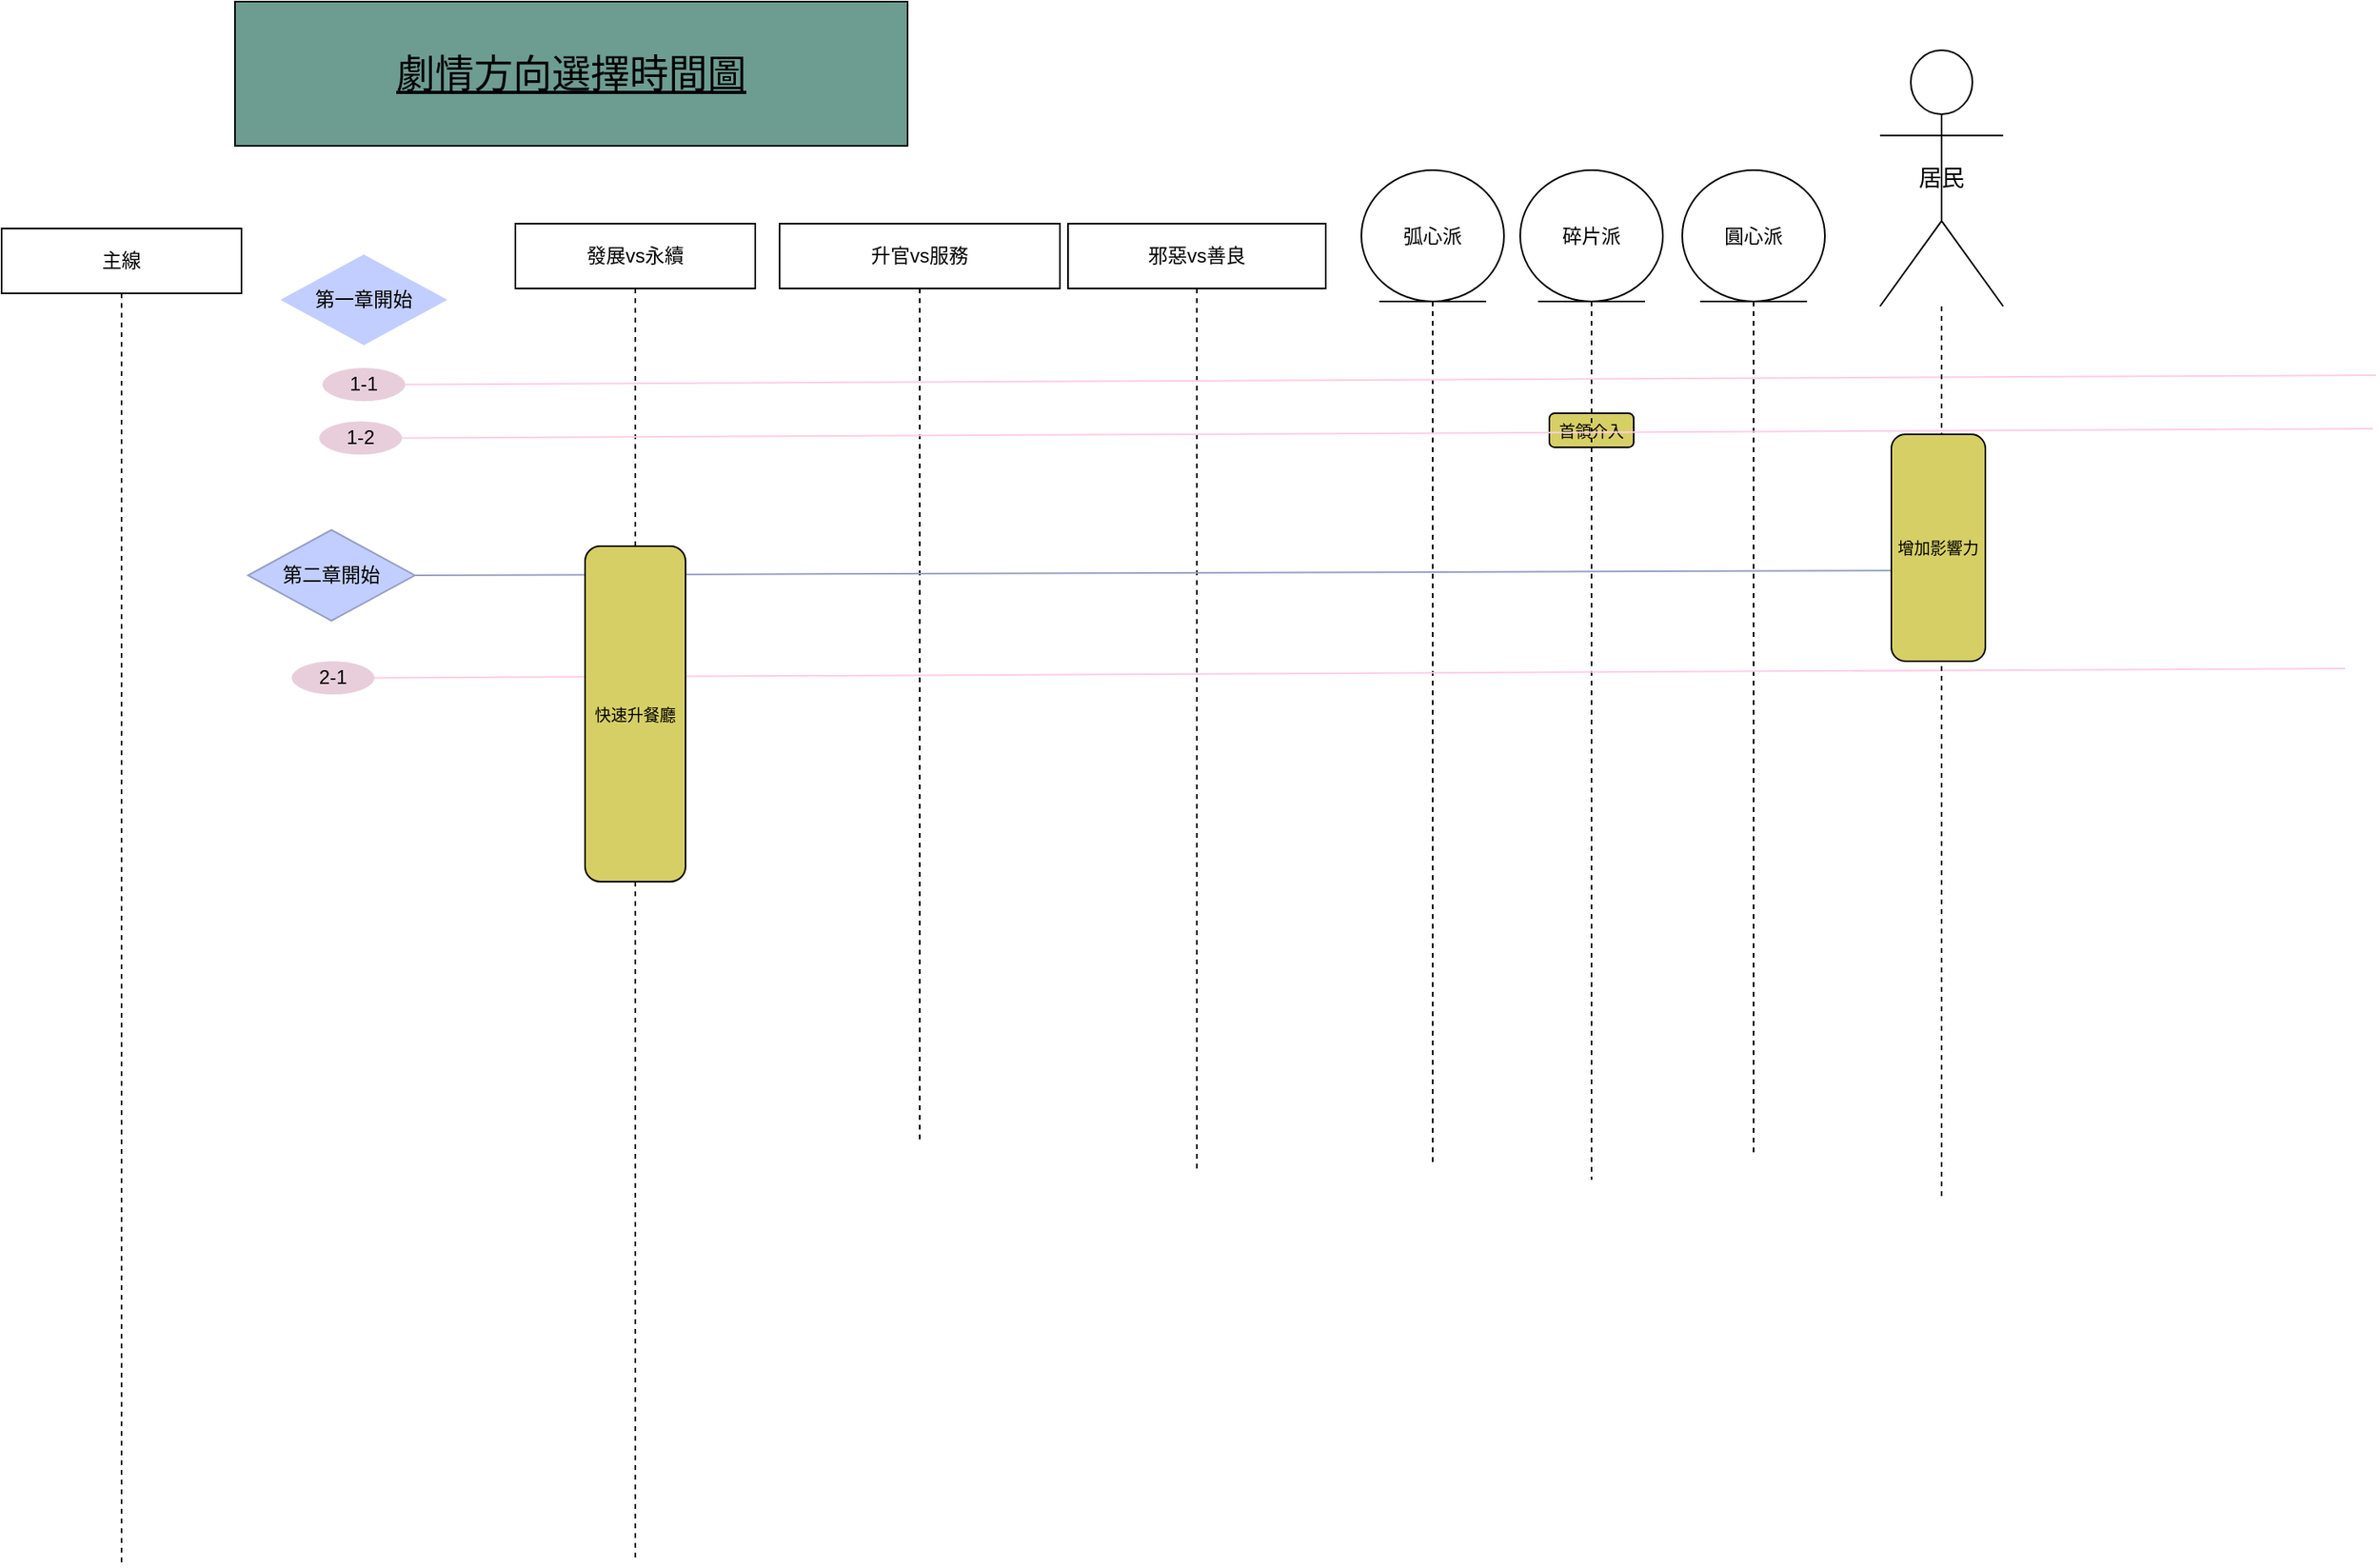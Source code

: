 <mxfile version="25.0.3" pages="2">
  <diagram name="劇情發展結構" id="pUmAYFhH8gX9ZdCoPKHY">
    <mxGraphModel dx="2499" dy="786" grid="0" gridSize="10" guides="1" tooltips="1" connect="1" arrows="1" fold="1" page="1" pageScale="1" pageWidth="827" pageHeight="1169" math="0" shadow="0">
      <root>
        <mxCell id="0" />
        <mxCell id="1" parent="0" />
        <mxCell id="3y2mPfEz16o8gOErcH9n-1" value="發展vs永續" style="shape=umlLifeline;perimeter=lifelinePerimeter;whiteSpace=wrap;html=1;container=1;dropTarget=0;collapsible=0;recursiveResize=0;outlineConnect=0;portConstraint=eastwest;newEdgeStyle={&quot;curved&quot;:0,&quot;rounded&quot;:0};" parent="1" vertex="1">
          <mxGeometry x="42" y="219" width="148" height="825" as="geometry" />
        </mxCell>
        <mxCell id="3y2mPfEz16o8gOErcH9n-2" value="升官vs服務" style="shape=umlLifeline;perimeter=lifelinePerimeter;whiteSpace=wrap;html=1;container=1;dropTarget=0;collapsible=0;recursiveResize=0;outlineConnect=0;portConstraint=eastwest;newEdgeStyle={&quot;curved&quot;:0,&quot;rounded&quot;:0};" parent="1" vertex="1">
          <mxGeometry x="205" y="219" width="173" height="565" as="geometry" />
        </mxCell>
        <mxCell id="3y2mPfEz16o8gOErcH9n-3" value="邪惡vs善良" style="shape=umlLifeline;perimeter=lifelinePerimeter;whiteSpace=wrap;html=1;container=1;dropTarget=0;collapsible=0;recursiveResize=0;outlineConnect=0;portConstraint=eastwest;newEdgeStyle={&quot;curved&quot;:0,&quot;rounded&quot;:0};" parent="1" vertex="1">
          <mxGeometry x="383" y="219" width="159" height="583" as="geometry" />
        </mxCell>
        <mxCell id="3y2mPfEz16o8gOErcH9n-5" value="&lt;font style=&quot;font-size: 24px;&quot;&gt;&lt;u&gt;劇情方向選擇時間圖&lt;/u&gt;&lt;/font&gt;" style="rounded=0;whiteSpace=wrap;html=1;fillColor=#6D9C91;" parent="1" vertex="1">
          <mxGeometry x="-131" y="82" width="415" height="89" as="geometry" />
        </mxCell>
        <mxCell id="3y2mPfEz16o8gOErcH9n-6" value="弧心派" style="shape=umlLifeline;perimeter=lifelinePerimeter;whiteSpace=wrap;html=1;container=1;dropTarget=0;collapsible=0;recursiveResize=0;outlineConnect=0;portConstraint=eastwest;newEdgeStyle={&quot;curved&quot;:0,&quot;rounded&quot;:0};participant=umlEntity;size=81;" parent="1" vertex="1">
          <mxGeometry x="564" y="186" width="88" height="615" as="geometry" />
        </mxCell>
        <mxCell id="3y2mPfEz16o8gOErcH9n-14" value="&lt;span style=&quot;font-size: 10px;&quot;&gt;首領介入&lt;/span&gt;" style="rounded=1;whiteSpace=wrap;html=1;fillColor=#D6CF65;" parent="1" vertex="1">
          <mxGeometry x="680" y="336" width="52" height="21" as="geometry" />
        </mxCell>
        <mxCell id="3y2mPfEz16o8gOErcH9n-7" value="碎片&lt;span style=&quot;color: rgba(0, 0, 0, 0); font-family: monospace; font-size: 0px; text-align: start; text-wrap-mode: nowrap;&quot;&gt;%3CmxGraphModel%3E%3Croot%3E%3CmxCell%20id%3D%220%22%2F%3E%3CmxCell%20id%3D%221%22%20parent%3D%220%22%2F%3E%3CmxCell%20id%3D%222%22%20value%3D%22%E5%BC%A7%E5%BF%83%E6%B4%BE%22%20style%3D%22shape%3DumlLifeline%3Bperimeter%3DlifelinePerimeter%3BwhiteSpace%3Dwrap%3Bhtml%3D1%3Bcontainer%3D1%3BdropTarget%3D0%3Bcollapsible%3D0%3BrecursiveResize%3D0%3BoutlineConnect%3D0%3BportConstraint%3Deastwest%3BnewEdgeStyle%3D%7B%26quot%3Bcurved%26quot%3B%3A0%2C%26quot%3Brounded%26quot%3B%3A0%7D%3Bparticipant%3DumlEntity%3Bsize%3D81%3B%22%20vertex%3D%221%22%20parent%3D%221%22%3E%3CmxGeometry%20x%3D%22564%22%20y%3D%22186%22%20width%3D%2288%22%20height%3D%22373%22%20as%3D%22geometry%22%2F%3E%3C%2FmxCell%3E%3C%2Froot%3E%3C%2FmxGraphModel%3E&lt;/span&gt;派" style="shape=umlLifeline;perimeter=lifelinePerimeter;whiteSpace=wrap;html=1;container=1;dropTarget=0;collapsible=0;recursiveResize=0;outlineConnect=0;portConstraint=eastwest;newEdgeStyle={&quot;curved&quot;:0,&quot;rounded&quot;:0};participant=umlEntity;size=81;" parent="1" vertex="1">
          <mxGeometry x="662" y="186" width="88" height="623" as="geometry" />
        </mxCell>
        <mxCell id="3y2mPfEz16o8gOErcH9n-26" value="" style="group;strokeColor=none;" parent="1" vertex="1" connectable="0">
          <mxGeometry x="-77" y="308" width="1267" height="20.5" as="geometry" />
        </mxCell>
        <mxCell id="3y2mPfEz16o8gOErcH9n-15" value="1-1" style="ellipse;whiteSpace=wrap;html=1;fillColor=#E8CEDB;strokeColor=none;" parent="3y2mPfEz16o8gOErcH9n-26" vertex="1">
          <mxGeometry width="51" height="20.5" as="geometry" />
        </mxCell>
        <mxCell id="3y2mPfEz16o8gOErcH9n-25" value="" style="endArrow=none;html=1;rounded=0;exitX=1;exitY=0.5;exitDx=0;exitDy=0;strokeColor=#FFCCE6;" parent="3y2mPfEz16o8gOErcH9n-26" source="3y2mPfEz16o8gOErcH9n-15" edge="1">
          <mxGeometry width="50" height="50" relative="1" as="geometry">
            <mxPoint x="636" y="15.5" as="sourcePoint" />
            <mxPoint x="1267" y="4.5" as="targetPoint" />
          </mxGeometry>
        </mxCell>
        <mxCell id="3y2mPfEz16o8gOErcH9n-8" value="圓心派" style="shape=umlLifeline;perimeter=lifelinePerimeter;whiteSpace=wrap;html=1;container=1;dropTarget=0;collapsible=0;recursiveResize=0;outlineConnect=0;portConstraint=eastwest;newEdgeStyle={&quot;curved&quot;:0,&quot;rounded&quot;:0};participant=umlEntity;size=81;" parent="1" vertex="1">
          <mxGeometry x="762" y="186" width="88" height="606" as="geometry" />
        </mxCell>
        <mxCell id="3y2mPfEz16o8gOErcH9n-27" value="" style="group;strokeColor=none;" parent="1" vertex="1" connectable="0">
          <mxGeometry x="-79" y="341" width="1267" height="20.5" as="geometry" />
        </mxCell>
        <mxCell id="3y2mPfEz16o8gOErcH9n-28" value="1-2" style="ellipse;whiteSpace=wrap;html=1;fillColor=#E8CEDB;strokeColor=none;" parent="3y2mPfEz16o8gOErcH9n-27" vertex="1">
          <mxGeometry width="51" height="20.5" as="geometry" />
        </mxCell>
        <mxCell id="3y2mPfEz16o8gOErcH9n-29" value="" style="endArrow=none;html=1;rounded=0;exitX=1;exitY=0.5;exitDx=0;exitDy=0;strokeColor=#FFCCE6;" parent="3y2mPfEz16o8gOErcH9n-27" source="3y2mPfEz16o8gOErcH9n-28" edge="1">
          <mxGeometry width="50" height="50" relative="1" as="geometry">
            <mxPoint x="636" y="15.5" as="sourcePoint" />
            <mxPoint x="1267" y="4.5" as="targetPoint" />
          </mxGeometry>
        </mxCell>
        <mxCell id="3y2mPfEz16o8gOErcH9n-9" value="第一章開始" style="rhombus;whiteSpace=wrap;html=1;fillColor=#C2CEFF;strokeColor=none;" parent="1" vertex="1">
          <mxGeometry x="-103" y="238" width="103" height="56" as="geometry" />
        </mxCell>
        <mxCell id="3y2mPfEz16o8gOErcH9n-12" value="" style="group" parent="1" vertex="1" connectable="0">
          <mxGeometry x="-123" y="408" width="1294" height="110" as="geometry" />
        </mxCell>
        <mxCell id="3y2mPfEz16o8gOErcH9n-10" value="第二章開始" style="rhombus;whiteSpace=wrap;html=1;fillColor=#C2CEFF;strokeColor=#969EC4;" parent="3y2mPfEz16o8gOErcH9n-12" vertex="1">
          <mxGeometry width="103" height="56" as="geometry" />
        </mxCell>
        <mxCell id="3y2mPfEz16o8gOErcH9n-11" value="" style="endArrow=none;html=1;rounded=0;exitX=1;exitY=0.5;exitDx=0;exitDy=0;strokeColor=#969EC4;" parent="3y2mPfEz16o8gOErcH9n-12" source="3y2mPfEz16o8gOErcH9n-10" edge="1">
          <mxGeometry width="50" height="50" relative="1" as="geometry">
            <mxPoint x="414" y="-114" as="sourcePoint" />
            <mxPoint x="1033" y="25" as="targetPoint" />
          </mxGeometry>
        </mxCell>
        <mxCell id="3y2mPfEz16o8gOErcH9n-30" value="" style="group;strokeColor=none;" parent="3y2mPfEz16o8gOErcH9n-12" vertex="1" connectable="0">
          <mxGeometry x="27" y="81" width="1267" height="20.5" as="geometry" />
        </mxCell>
        <mxCell id="3y2mPfEz16o8gOErcH9n-31" value="2-1" style="ellipse;whiteSpace=wrap;html=1;fillColor=#E8CEDB;strokeColor=none;" parent="3y2mPfEz16o8gOErcH9n-30" vertex="1">
          <mxGeometry width="51" height="20.5" as="geometry" />
        </mxCell>
        <mxCell id="3y2mPfEz16o8gOErcH9n-32" value="" style="endArrow=none;html=1;rounded=0;exitX=1;exitY=0.5;exitDx=0;exitDy=0;strokeColor=#FFCCE6;" parent="3y2mPfEz16o8gOErcH9n-30" source="3y2mPfEz16o8gOErcH9n-31" edge="1">
          <mxGeometry width="50" height="50" relative="1" as="geometry">
            <mxPoint x="636" y="15.5" as="sourcePoint" />
            <mxPoint x="1267" y="4.5" as="targetPoint" />
          </mxGeometry>
        </mxCell>
        <mxCell id="3y2mPfEz16o8gOErcH9n-4" value="&lt;font style=&quot;font-size: 10px;&quot;&gt;快速升餐廳&lt;/font&gt;" style="rounded=1;whiteSpace=wrap;html=1;fillColor=#D6CF65;" parent="1" vertex="1">
          <mxGeometry x="85" y="418" width="62" height="207" as="geometry" />
        </mxCell>
        <mxCell id="Bkn2_FGdECiVo18O_pP4-1" value="&lt;font style=&quot;font-size: 14px;&quot;&gt;居民&lt;/font&gt;" style="shape=umlLifeline;perimeter=lifelinePerimeter;whiteSpace=wrap;html=1;container=1;dropTarget=0;collapsible=0;recursiveResize=0;outlineConnect=0;portConstraint=eastwest;newEdgeStyle={&quot;curved&quot;:0,&quot;rounded&quot;:0};participant=umlActor;size=158;" parent="1" vertex="1">
          <mxGeometry x="884" y="112" width="76" height="710" as="geometry" />
        </mxCell>
        <mxCell id="Bkn2_FGdECiVo18O_pP4-2" value="&lt;font style=&quot;font-size: 10px;&quot;&gt;增加影響力&lt;/font&gt;" style="rounded=1;whiteSpace=wrap;html=1;fillColor=#D6CF65;" parent="1" vertex="1">
          <mxGeometry x="891" y="349" width="58" height="140" as="geometry" />
        </mxCell>
        <mxCell id="goCT6qVi3bNucttWQfHG-1" value="主線" style="shape=umlLifeline;perimeter=lifelinePerimeter;whiteSpace=wrap;html=1;container=1;dropTarget=0;collapsible=0;recursiveResize=0;outlineConnect=0;portConstraint=eastwest;newEdgeStyle={&quot;curved&quot;:0,&quot;rounded&quot;:0};" vertex="1" parent="1">
          <mxGeometry x="-275" y="222" width="148" height="825" as="geometry" />
        </mxCell>
      </root>
    </mxGraphModel>
  </diagram>
  <diagram id="IoGfK4IlOOAsiUc2G8W-" name="結局組成分支圖">
    <mxGraphModel dx="2499" dy="1955" grid="0" gridSize="10" guides="1" tooltips="1" connect="1" arrows="1" fold="1" page="1" pageScale="1" pageWidth="827" pageHeight="1169" math="0" shadow="0">
      <root>
        <mxCell id="0" />
        <mxCell id="1" parent="0" />
        <mxCell id="BSz0f0PyC9X5RBA6Yutl-9" style="rounded=0;orthogonalLoop=1;jettySize=auto;html=1;entryX=0;entryY=0.5;entryDx=0;entryDy=0;" parent="1" source="BSz0f0PyC9X5RBA6Yutl-1" target="BSz0f0PyC9X5RBA6Yutl-7" edge="1">
          <mxGeometry relative="1" as="geometry" />
        </mxCell>
        <mxCell id="BSz0f0PyC9X5RBA6Yutl-1" value="第一章" style="strokeWidth=2;html=1;shape=mxgraph.flowchart.start_1;whiteSpace=wrap;" parent="1" vertex="1">
          <mxGeometry x="-232" y="210" width="100" height="60" as="geometry" />
        </mxCell>
        <mxCell id="BSz0f0PyC9X5RBA6Yutl-2" value="&lt;span style=&quot;font-size: 15px; text-align: left;&quot;&gt;變成國王&lt;/span&gt;" style="rounded=1;whiteSpace=wrap;html=1;fillColor=#99CCFF;" parent="1" vertex="1">
          <mxGeometry x="503" y="172" width="120" height="60" as="geometry" />
        </mxCell>
        <mxCell id="BSz0f0PyC9X5RBA6Yutl-3" value="&lt;span style=&quot;white-space: pre;&quot;&gt;&amp;nbsp;&amp;nbsp;&amp;nbsp;&amp;nbsp;&lt;/span&gt;&lt;span style=&quot;white-space: pre;&quot;&gt;&amp;nbsp;&amp;nbsp;&amp;nbsp;&amp;nbsp;&lt;/span&gt;&lt;br&gt;&lt;span style=&quot;white-space: pre;&quot;&gt;&amp;nbsp;&amp;nbsp;&amp;nbsp;&amp;nbsp;&lt;/span&gt;&lt;span style=&quot;white-space: pre;&quot;&gt;&amp;nbsp;&amp;nbsp;&amp;nbsp;&amp;nbsp;&lt;/span&gt;&lt;span style=&quot;white-space: pre;&quot;&gt;&amp;nbsp;&amp;nbsp;&amp;nbsp;&amp;nbsp;&lt;/span&gt;&lt;br&gt;&lt;span style=&quot;white-space: pre;&quot;&gt;&amp;nbsp;&amp;nbsp;&amp;nbsp;&amp;nbsp;&lt;/span&gt;&lt;span style=&quot;white-space: pre;&quot;&gt;&amp;nbsp;&amp;nbsp;&amp;nbsp;&amp;nbsp;&lt;/span&gt;&lt;span style=&quot;white-space: pre;&quot;&gt;&amp;nbsp;&amp;nbsp;&amp;nbsp;&amp;nbsp;&lt;/span&gt;&lt;br&gt;&lt;span style=&quot;white-space: pre;&quot;&gt;&amp;nbsp;&amp;nbsp;&amp;nbsp;&amp;nbsp;&lt;/span&gt;&lt;span style=&quot;white-space: pre;&quot;&gt;&amp;nbsp;&amp;nbsp;&amp;nbsp;&amp;nbsp;&lt;/span&gt;&lt;span style=&quot;white-space: pre;&quot;&gt;&amp;nbsp;&amp;nbsp;&amp;nbsp;&amp;nbsp;&lt;/span&gt;&lt;title&gt;&lt;/title&gt;&lt;br&gt;&lt;span style=&quot;white-space: pre;&quot;&gt;&amp;nbsp;&amp;nbsp;&amp;nbsp;&amp;nbsp;&lt;/span&gt;&lt;span style=&quot;white-space: pre;&quot;&gt;&amp;nbsp;&amp;nbsp;&amp;nbsp;&amp;nbsp;&lt;/span&gt;&lt;span style=&quot;white-space: pre;&quot;&gt;&amp;nbsp;&amp;nbsp;&amp;nbsp;&amp;nbsp;&lt;/span&gt;&lt;br&gt;&lt;span style=&quot;white-space: pre;&quot;&gt;&amp;nbsp;&amp;nbsp;&amp;nbsp;&amp;nbsp;&lt;/span&gt;&lt;span style=&quot;white-space: pre;&quot;&gt;&amp;nbsp;&amp;nbsp;&amp;nbsp;&amp;nbsp;&lt;/span&gt;&lt;span style=&quot;white-space: pre;&quot;&gt;&amp;nbsp;&amp;nbsp;&amp;nbsp;&amp;nbsp;&lt;/span&gt;&lt;br&gt;&lt;span style=&quot;white-space: pre;&quot;&gt;&amp;nbsp;&amp;nbsp;&amp;nbsp;&amp;nbsp;&lt;/span&gt;&lt;span style=&quot;white-space: pre;&quot;&gt;&amp;nbsp;&amp;nbsp;&amp;nbsp;&amp;nbsp;&lt;/span&gt;&lt;span style=&quot;white-space: pre;&quot;&gt;&amp;nbsp;&amp;nbsp;&amp;nbsp;&amp;nbsp;&lt;/span&gt;&lt;br&gt;&lt;span style=&quot;white-space: pre;&quot;&gt;&amp;nbsp;&amp;nbsp;&amp;nbsp;&amp;nbsp;&lt;/span&gt;&lt;span style=&quot;white-space: pre;&quot;&gt;&amp;nbsp;&amp;nbsp;&amp;nbsp;&amp;nbsp;&lt;/span&gt;&lt;br&gt;&lt;span style=&quot;white-space: pre;&quot;&gt;&amp;nbsp;&amp;nbsp;&amp;nbsp;&amp;nbsp;&lt;/span&gt;&lt;span style=&quot;white-space: pre;&quot;&gt;&amp;nbsp;&amp;nbsp;&amp;nbsp;&amp;nbsp;&lt;/span&gt;&lt;div style=&quot;font-size:15px;&quot; class=&quot;toggle&quot;&gt;玩家&lt;div style=&quot;font-size: 15px; line-height: 24px; letter-spacing: -0.08px; font-weight: 400; word-wrap: break-word;&quot; class=&quot;paragraph&quot;&gt;遊戲策略準確率應高於xx%才會觸發&lt;/div&gt;&lt;/div&gt;&lt;div style=&quot;font-size:15px;&quot; class=&quot;toggle&quot;&gt;&lt;br&gt;&lt;div style=&quot;font-size: 15px; line-height: 24px; letter-spacing: -0.08px; font-weight: 400; word-wrap: break-word;&quot; class=&quot;paragraph&quot;&gt;星球人口增加xx%&lt;/div&gt;&lt;/div&gt;&lt;div style=&quot;font-size:15px;&quot; class=&quot;toggle&quot;&gt;玩家&lt;div style=&quot;font-size: 15px; line-height: 24px; letter-spacing: -0.08px; font-weight: 400; word-wrap: break-word;&quot; class=&quot;paragraph&quot;&gt;委員會影像力達xx%&lt;br&gt;任務完成率達xx%&lt;br&gt;和副官關係不低於xx%&lt;br&gt;和其他部門關係不低於xx%&lt;/div&gt;&lt;/div&gt;&lt;div style=&quot;font-size:15px;&quot; class=&quot;toggle&quot;&gt;玩家&lt;/div&gt;&lt;div style=&quot;font-size: 15px; line-height: 24px; letter-spacing: -0.08px; font-weight: 400; word-wrap: break-word;&quot; class=&quot;paragraph&quot;&gt;隱藏結局&lt;/div&gt;&lt;div style=&quot;font-size:15px;&quot; class=&quot;toggle&quot;&gt;玩家發現自己的隱藏邪惡身分—邪惡聯盟毒劑部門指揮官&lt;div style=&quot;font-size: 15px; line-height: 24px; letter-spacing: -0.08px; font-weight: 400; word-wrap: break-word;&quot; class=&quot;paragraph&quot;&gt;魔物等級低於xxx級&lt;/div&gt;&lt;/div&gt;&lt;div style=&quot;font-size: 15px; line-height: 24px; letter-spacing: -0.08px; font-weight: 400; word-wrap: break-word;&quot; class=&quot;paragraph&quot;&gt;偶爾會出現很邪惡的劇情選項&lt;/div&gt;&lt;div style=&quot;font-size: 15px; line-height: 24px; letter-spacing: -0.08px; font-weight: 400; word-wrap: break-word;&quot; class=&quot;paragraph&quot;&gt;使用奇怪的科技和道具debuff&lt;/div&gt;&lt;div style=&quot;font-size: 15px; line-height: 24px; letter-spacing: -0.08px; font-weight: 400; word-wrap: break-word;&quot; class=&quot;paragraph&quot;&gt;和副官的對話、抱怨&lt;/div&gt;&lt;p&gt;&lt;/p&gt;&lt;br&gt;&lt;span style=&quot;white-space: pre;&quot;&gt;&amp;nbsp;&amp;nbsp;&amp;nbsp;&amp;nbsp;&lt;/span&gt;" style="text;whiteSpace=wrap;html=1;" parent="1" vertex="1">
          <mxGeometry x="855" y="-66" width="403" height="546" as="geometry" />
        </mxCell>
        <mxCell id="BSz0f0PyC9X5RBA6Yutl-4" value="&lt;span style=&quot;font-size: 15px; text-align: left;&quot;&gt;變成魔王&lt;/span&gt;" style="rounded=1;whiteSpace=wrap;html=1;fillColor=#F7BEBC;" parent="1" vertex="1">
          <mxGeometry x="505" y="602" width="120" height="60" as="geometry" />
        </mxCell>
        <mxCell id="BSz0f0PyC9X5RBA6Yutl-5" value="戰爭四起" style="rounded=1;whiteSpace=wrap;html=1;fillColor=#F7BEBC;" parent="1" vertex="1">
          <mxGeometry x="503" y="422" width="120" height="60" as="geometry" />
        </mxCell>
        <mxCell id="BSz0f0PyC9X5RBA6Yutl-6" value="&lt;span style=&quot;font-size: 15px; text-align: left;&quot;&gt;和平&lt;/span&gt;" style="rounded=1;whiteSpace=wrap;html=1;fillColor=#99CCFF;" parent="1" vertex="1">
          <mxGeometry x="500" y="292" width="120" height="60" as="geometry" />
        </mxCell>
        <mxCell id="BSz0f0PyC9X5RBA6Yutl-11" style="edgeStyle=none;rounded=0;orthogonalLoop=1;jettySize=auto;html=1;" parent="1" source="BSz0f0PyC9X5RBA6Yutl-7" edge="1">
          <mxGeometry relative="1" as="geometry">
            <mxPoint x="518" y="387" as="targetPoint" />
          </mxGeometry>
        </mxCell>
        <mxCell id="BSz0f0PyC9X5RBA6Yutl-7" value="觸發?" style="rounded=1;whiteSpace=wrap;html=1;" parent="1" vertex="1">
          <mxGeometry x="-30" y="207" width="120" height="60" as="geometry" />
        </mxCell>
        <mxCell id="BSz0f0PyC9X5RBA6Yutl-8" value="&lt;span style=&quot;font-size: 15px; text-align: left;&quot;&gt;升官發財&lt;/span&gt;" style="rounded=1;whiteSpace=wrap;html=1;fillColor=#FFFFFF;" parent="1" vertex="1">
          <mxGeometry x="735" y="334" width="90" height="36" as="geometry" />
        </mxCell>
        <mxCell id="nHbJQcVnN4QRIMduN1TR-1" value="&lt;div style=&quot;text-align: left;&quot;&gt;&lt;span style=&quot;font-size: 15px;&quot;&gt;完成任務&lt;/span&gt;&lt;/div&gt;" style="rounded=1;whiteSpace=wrap;html=1;fillColor=#FFFFFF;" vertex="1" parent="1">
          <mxGeometry x="735" y="377" width="90" height="36" as="geometry" />
        </mxCell>
        <mxCell id="nHbJQcVnN4QRIMduN1TR-4" value="&lt;div style=&quot;text-align: left;&quot;&gt;&lt;span style=&quot;font-size: 15px;&quot;&gt;降級處分&lt;/span&gt;&lt;/div&gt;" style="rounded=1;whiteSpace=wrap;html=1;fillColor=#FFFFFF;" vertex="1" parent="1">
          <mxGeometry x="737" y="420" width="90" height="36" as="geometry" />
        </mxCell>
      </root>
    </mxGraphModel>
  </diagram>
</mxfile>
